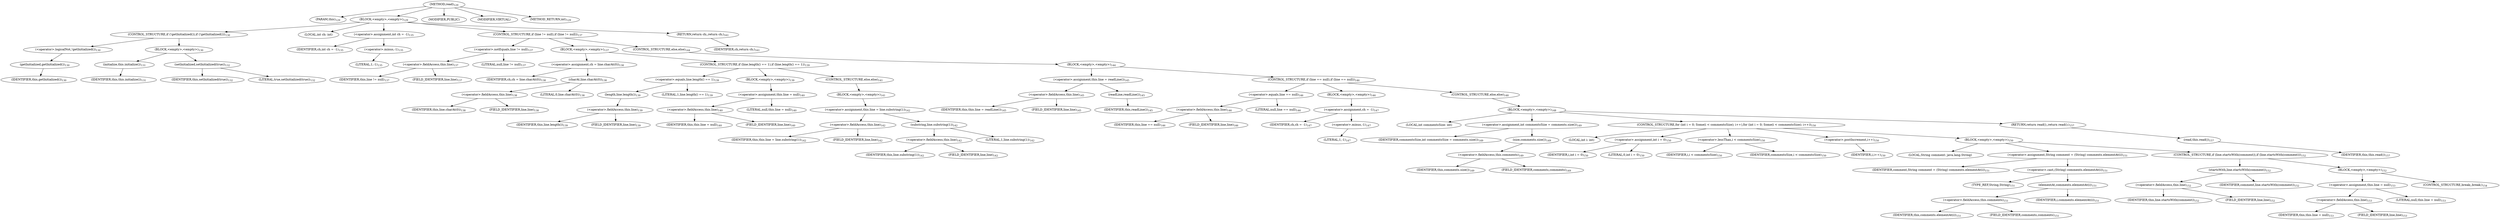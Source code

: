digraph "read" {  
"93" [label = <(METHOD,read)<SUB>129</SUB>> ]
"8" [label = <(PARAM,this)<SUB>129</SUB>> ]
"94" [label = <(BLOCK,&lt;empty&gt;,&lt;empty&gt;)<SUB>129</SUB>> ]
"95" [label = <(CONTROL_STRUCTURE,if (!getInitialized()),if (!getInitialized()))<SUB>130</SUB>> ]
"96" [label = <(&lt;operator&gt;.logicalNot,!getInitialized())<SUB>130</SUB>> ]
"97" [label = <(getInitialized,getInitialized())<SUB>130</SUB>> ]
"7" [label = <(IDENTIFIER,this,getInitialized())<SUB>130</SUB>> ]
"98" [label = <(BLOCK,&lt;empty&gt;,&lt;empty&gt;)<SUB>130</SUB>> ]
"99" [label = <(initialize,this.initialize())<SUB>131</SUB>> ]
"9" [label = <(IDENTIFIER,this,this.initialize())<SUB>131</SUB>> ]
"100" [label = <(setInitialized,setInitialized(true))<SUB>132</SUB>> ]
"10" [label = <(IDENTIFIER,this,setInitialized(true))<SUB>132</SUB>> ]
"101" [label = <(LITERAL,true,setInitialized(true))<SUB>132</SUB>> ]
"102" [label = <(LOCAL,int ch: int)> ]
"103" [label = <(&lt;operator&gt;.assignment,int ch = -1)<SUB>135</SUB>> ]
"104" [label = <(IDENTIFIER,ch,int ch = -1)<SUB>135</SUB>> ]
"105" [label = <(&lt;operator&gt;.minus,-1)<SUB>135</SUB>> ]
"106" [label = <(LITERAL,1,-1)<SUB>135</SUB>> ]
"107" [label = <(CONTROL_STRUCTURE,if (line != null),if (line != null))<SUB>137</SUB>> ]
"108" [label = <(&lt;operator&gt;.notEquals,line != null)<SUB>137</SUB>> ]
"109" [label = <(&lt;operator&gt;.fieldAccess,this.line)<SUB>137</SUB>> ]
"110" [label = <(IDENTIFIER,this,line != null)<SUB>137</SUB>> ]
"111" [label = <(FIELD_IDENTIFIER,line,line)<SUB>137</SUB>> ]
"112" [label = <(LITERAL,null,line != null)<SUB>137</SUB>> ]
"113" [label = <(BLOCK,&lt;empty&gt;,&lt;empty&gt;)<SUB>137</SUB>> ]
"114" [label = <(&lt;operator&gt;.assignment,ch = line.charAt(0))<SUB>138</SUB>> ]
"115" [label = <(IDENTIFIER,ch,ch = line.charAt(0))<SUB>138</SUB>> ]
"116" [label = <(charAt,line.charAt(0))<SUB>138</SUB>> ]
"117" [label = <(&lt;operator&gt;.fieldAccess,this.line)<SUB>138</SUB>> ]
"118" [label = <(IDENTIFIER,this,line.charAt(0))<SUB>138</SUB>> ]
"119" [label = <(FIELD_IDENTIFIER,line,line)<SUB>138</SUB>> ]
"120" [label = <(LITERAL,0,line.charAt(0))<SUB>138</SUB>> ]
"121" [label = <(CONTROL_STRUCTURE,if (line.length() == 1),if (line.length() == 1))<SUB>139</SUB>> ]
"122" [label = <(&lt;operator&gt;.equals,line.length() == 1)<SUB>139</SUB>> ]
"123" [label = <(length,line.length())<SUB>139</SUB>> ]
"124" [label = <(&lt;operator&gt;.fieldAccess,this.line)<SUB>139</SUB>> ]
"125" [label = <(IDENTIFIER,this,line.length())<SUB>139</SUB>> ]
"126" [label = <(FIELD_IDENTIFIER,line,line)<SUB>139</SUB>> ]
"127" [label = <(LITERAL,1,line.length() == 1)<SUB>139</SUB>> ]
"128" [label = <(BLOCK,&lt;empty&gt;,&lt;empty&gt;)<SUB>139</SUB>> ]
"129" [label = <(&lt;operator&gt;.assignment,this.line = null)<SUB>140</SUB>> ]
"130" [label = <(&lt;operator&gt;.fieldAccess,this.line)<SUB>140</SUB>> ]
"131" [label = <(IDENTIFIER,this,this.line = null)<SUB>140</SUB>> ]
"132" [label = <(FIELD_IDENTIFIER,line,line)<SUB>140</SUB>> ]
"133" [label = <(LITERAL,null,this.line = null)<SUB>140</SUB>> ]
"134" [label = <(CONTROL_STRUCTURE,else,else)<SUB>141</SUB>> ]
"135" [label = <(BLOCK,&lt;empty&gt;,&lt;empty&gt;)<SUB>141</SUB>> ]
"136" [label = <(&lt;operator&gt;.assignment,this.line = line.substring(1))<SUB>142</SUB>> ]
"137" [label = <(&lt;operator&gt;.fieldAccess,this.line)<SUB>142</SUB>> ]
"138" [label = <(IDENTIFIER,this,this.line = line.substring(1))<SUB>142</SUB>> ]
"139" [label = <(FIELD_IDENTIFIER,line,line)<SUB>142</SUB>> ]
"140" [label = <(substring,line.substring(1))<SUB>142</SUB>> ]
"141" [label = <(&lt;operator&gt;.fieldAccess,this.line)<SUB>142</SUB>> ]
"142" [label = <(IDENTIFIER,this,line.substring(1))<SUB>142</SUB>> ]
"143" [label = <(FIELD_IDENTIFIER,line,line)<SUB>142</SUB>> ]
"144" [label = <(LITERAL,1,line.substring(1))<SUB>142</SUB>> ]
"145" [label = <(CONTROL_STRUCTURE,else,else)<SUB>144</SUB>> ]
"146" [label = <(BLOCK,&lt;empty&gt;,&lt;empty&gt;)<SUB>144</SUB>> ]
"147" [label = <(&lt;operator&gt;.assignment,this.line = readLine())<SUB>145</SUB>> ]
"148" [label = <(&lt;operator&gt;.fieldAccess,this.line)<SUB>145</SUB>> ]
"149" [label = <(IDENTIFIER,this,this.line = readLine())<SUB>145</SUB>> ]
"150" [label = <(FIELD_IDENTIFIER,line,line)<SUB>145</SUB>> ]
"151" [label = <(readLine,readLine())<SUB>145</SUB>> ]
"11" [label = <(IDENTIFIER,this,readLine())<SUB>145</SUB>> ]
"152" [label = <(CONTROL_STRUCTURE,if (line == null),if (line == null))<SUB>146</SUB>> ]
"153" [label = <(&lt;operator&gt;.equals,line == null)<SUB>146</SUB>> ]
"154" [label = <(&lt;operator&gt;.fieldAccess,this.line)<SUB>146</SUB>> ]
"155" [label = <(IDENTIFIER,this,line == null)<SUB>146</SUB>> ]
"156" [label = <(FIELD_IDENTIFIER,line,line)<SUB>146</SUB>> ]
"157" [label = <(LITERAL,null,line == null)<SUB>146</SUB>> ]
"158" [label = <(BLOCK,&lt;empty&gt;,&lt;empty&gt;)<SUB>146</SUB>> ]
"159" [label = <(&lt;operator&gt;.assignment,ch = -1)<SUB>147</SUB>> ]
"160" [label = <(IDENTIFIER,ch,ch = -1)<SUB>147</SUB>> ]
"161" [label = <(&lt;operator&gt;.minus,-1)<SUB>147</SUB>> ]
"162" [label = <(LITERAL,1,-1)<SUB>147</SUB>> ]
"163" [label = <(CONTROL_STRUCTURE,else,else)<SUB>148</SUB>> ]
"164" [label = <(BLOCK,&lt;empty&gt;,&lt;empty&gt;)<SUB>148</SUB>> ]
"165" [label = <(LOCAL,int commentsSize: int)> ]
"166" [label = <(&lt;operator&gt;.assignment,int commentsSize = comments.size())<SUB>149</SUB>> ]
"167" [label = <(IDENTIFIER,commentsSize,int commentsSize = comments.size())<SUB>149</SUB>> ]
"168" [label = <(size,comments.size())<SUB>149</SUB>> ]
"169" [label = <(&lt;operator&gt;.fieldAccess,this.comments)<SUB>149</SUB>> ]
"170" [label = <(IDENTIFIER,this,comments.size())<SUB>149</SUB>> ]
"171" [label = <(FIELD_IDENTIFIER,comments,comments)<SUB>149</SUB>> ]
"172" [label = <(CONTROL_STRUCTURE,for (int i = 0; Some(i &lt; commentsSize); i++),for (int i = 0; Some(i &lt; commentsSize); i++))<SUB>150</SUB>> ]
"173" [label = <(LOCAL,int i: int)> ]
"174" [label = <(&lt;operator&gt;.assignment,int i = 0)<SUB>150</SUB>> ]
"175" [label = <(IDENTIFIER,i,int i = 0)<SUB>150</SUB>> ]
"176" [label = <(LITERAL,0,int i = 0)<SUB>150</SUB>> ]
"177" [label = <(&lt;operator&gt;.lessThan,i &lt; commentsSize)<SUB>150</SUB>> ]
"178" [label = <(IDENTIFIER,i,i &lt; commentsSize)<SUB>150</SUB>> ]
"179" [label = <(IDENTIFIER,commentsSize,i &lt; commentsSize)<SUB>150</SUB>> ]
"180" [label = <(&lt;operator&gt;.postIncrement,i++)<SUB>150</SUB>> ]
"181" [label = <(IDENTIFIER,i,i++)<SUB>150</SUB>> ]
"182" [label = <(BLOCK,&lt;empty&gt;,&lt;empty&gt;)<SUB>150</SUB>> ]
"183" [label = <(LOCAL,String comment: java.lang.String)> ]
"184" [label = <(&lt;operator&gt;.assignment,String comment = (String) comments.elementAt(i))<SUB>151</SUB>> ]
"185" [label = <(IDENTIFIER,comment,String comment = (String) comments.elementAt(i))<SUB>151</SUB>> ]
"186" [label = <(&lt;operator&gt;.cast,(String) comments.elementAt(i))<SUB>151</SUB>> ]
"187" [label = <(TYPE_REF,String,String)<SUB>151</SUB>> ]
"188" [label = <(elementAt,comments.elementAt(i))<SUB>151</SUB>> ]
"189" [label = <(&lt;operator&gt;.fieldAccess,this.comments)<SUB>151</SUB>> ]
"190" [label = <(IDENTIFIER,this,comments.elementAt(i))<SUB>151</SUB>> ]
"191" [label = <(FIELD_IDENTIFIER,comments,comments)<SUB>151</SUB>> ]
"192" [label = <(IDENTIFIER,i,comments.elementAt(i))<SUB>151</SUB>> ]
"193" [label = <(CONTROL_STRUCTURE,if (line.startsWith(comment)),if (line.startsWith(comment)))<SUB>152</SUB>> ]
"194" [label = <(startsWith,line.startsWith(comment))<SUB>152</SUB>> ]
"195" [label = <(&lt;operator&gt;.fieldAccess,this.line)<SUB>152</SUB>> ]
"196" [label = <(IDENTIFIER,this,line.startsWith(comment))<SUB>152</SUB>> ]
"197" [label = <(FIELD_IDENTIFIER,line,line)<SUB>152</SUB>> ]
"198" [label = <(IDENTIFIER,comment,line.startsWith(comment))<SUB>152</SUB>> ]
"199" [label = <(BLOCK,&lt;empty&gt;,&lt;empty&gt;)<SUB>152</SUB>> ]
"200" [label = <(&lt;operator&gt;.assignment,this.line = null)<SUB>153</SUB>> ]
"201" [label = <(&lt;operator&gt;.fieldAccess,this.line)<SUB>153</SUB>> ]
"202" [label = <(IDENTIFIER,this,this.line = null)<SUB>153</SUB>> ]
"203" [label = <(FIELD_IDENTIFIER,line,line)<SUB>153</SUB>> ]
"204" [label = <(LITERAL,null,this.line = null)<SUB>153</SUB>> ]
"205" [label = <(CONTROL_STRUCTURE,break;,break;)<SUB>154</SUB>> ]
"206" [label = <(RETURN,return read();,return read();)<SUB>157</SUB>> ]
"207" [label = <(read,this.read())<SUB>157</SUB>> ]
"12" [label = <(IDENTIFIER,this,this.read())<SUB>157</SUB>> ]
"208" [label = <(RETURN,return ch;,return ch;)<SUB>161</SUB>> ]
"209" [label = <(IDENTIFIER,ch,return ch;)<SUB>161</SUB>> ]
"210" [label = <(MODIFIER,PUBLIC)> ]
"211" [label = <(MODIFIER,VIRTUAL)> ]
"212" [label = <(METHOD_RETURN,int)<SUB>129</SUB>> ]
  "93" -> "8" 
  "93" -> "94" 
  "93" -> "210" 
  "93" -> "211" 
  "93" -> "212" 
  "94" -> "95" 
  "94" -> "102" 
  "94" -> "103" 
  "94" -> "107" 
  "94" -> "208" 
  "95" -> "96" 
  "95" -> "98" 
  "96" -> "97" 
  "97" -> "7" 
  "98" -> "99" 
  "98" -> "100" 
  "99" -> "9" 
  "100" -> "10" 
  "100" -> "101" 
  "103" -> "104" 
  "103" -> "105" 
  "105" -> "106" 
  "107" -> "108" 
  "107" -> "113" 
  "107" -> "145" 
  "108" -> "109" 
  "108" -> "112" 
  "109" -> "110" 
  "109" -> "111" 
  "113" -> "114" 
  "113" -> "121" 
  "114" -> "115" 
  "114" -> "116" 
  "116" -> "117" 
  "116" -> "120" 
  "117" -> "118" 
  "117" -> "119" 
  "121" -> "122" 
  "121" -> "128" 
  "121" -> "134" 
  "122" -> "123" 
  "122" -> "127" 
  "123" -> "124" 
  "124" -> "125" 
  "124" -> "126" 
  "128" -> "129" 
  "129" -> "130" 
  "129" -> "133" 
  "130" -> "131" 
  "130" -> "132" 
  "134" -> "135" 
  "135" -> "136" 
  "136" -> "137" 
  "136" -> "140" 
  "137" -> "138" 
  "137" -> "139" 
  "140" -> "141" 
  "140" -> "144" 
  "141" -> "142" 
  "141" -> "143" 
  "145" -> "146" 
  "146" -> "147" 
  "146" -> "152" 
  "147" -> "148" 
  "147" -> "151" 
  "148" -> "149" 
  "148" -> "150" 
  "151" -> "11" 
  "152" -> "153" 
  "152" -> "158" 
  "152" -> "163" 
  "153" -> "154" 
  "153" -> "157" 
  "154" -> "155" 
  "154" -> "156" 
  "158" -> "159" 
  "159" -> "160" 
  "159" -> "161" 
  "161" -> "162" 
  "163" -> "164" 
  "164" -> "165" 
  "164" -> "166" 
  "164" -> "172" 
  "164" -> "206" 
  "166" -> "167" 
  "166" -> "168" 
  "168" -> "169" 
  "169" -> "170" 
  "169" -> "171" 
  "172" -> "173" 
  "172" -> "174" 
  "172" -> "177" 
  "172" -> "180" 
  "172" -> "182" 
  "174" -> "175" 
  "174" -> "176" 
  "177" -> "178" 
  "177" -> "179" 
  "180" -> "181" 
  "182" -> "183" 
  "182" -> "184" 
  "182" -> "193" 
  "184" -> "185" 
  "184" -> "186" 
  "186" -> "187" 
  "186" -> "188" 
  "188" -> "189" 
  "188" -> "192" 
  "189" -> "190" 
  "189" -> "191" 
  "193" -> "194" 
  "193" -> "199" 
  "194" -> "195" 
  "194" -> "198" 
  "195" -> "196" 
  "195" -> "197" 
  "199" -> "200" 
  "199" -> "205" 
  "200" -> "201" 
  "200" -> "204" 
  "201" -> "202" 
  "201" -> "203" 
  "206" -> "207" 
  "207" -> "12" 
  "208" -> "209" 
}
